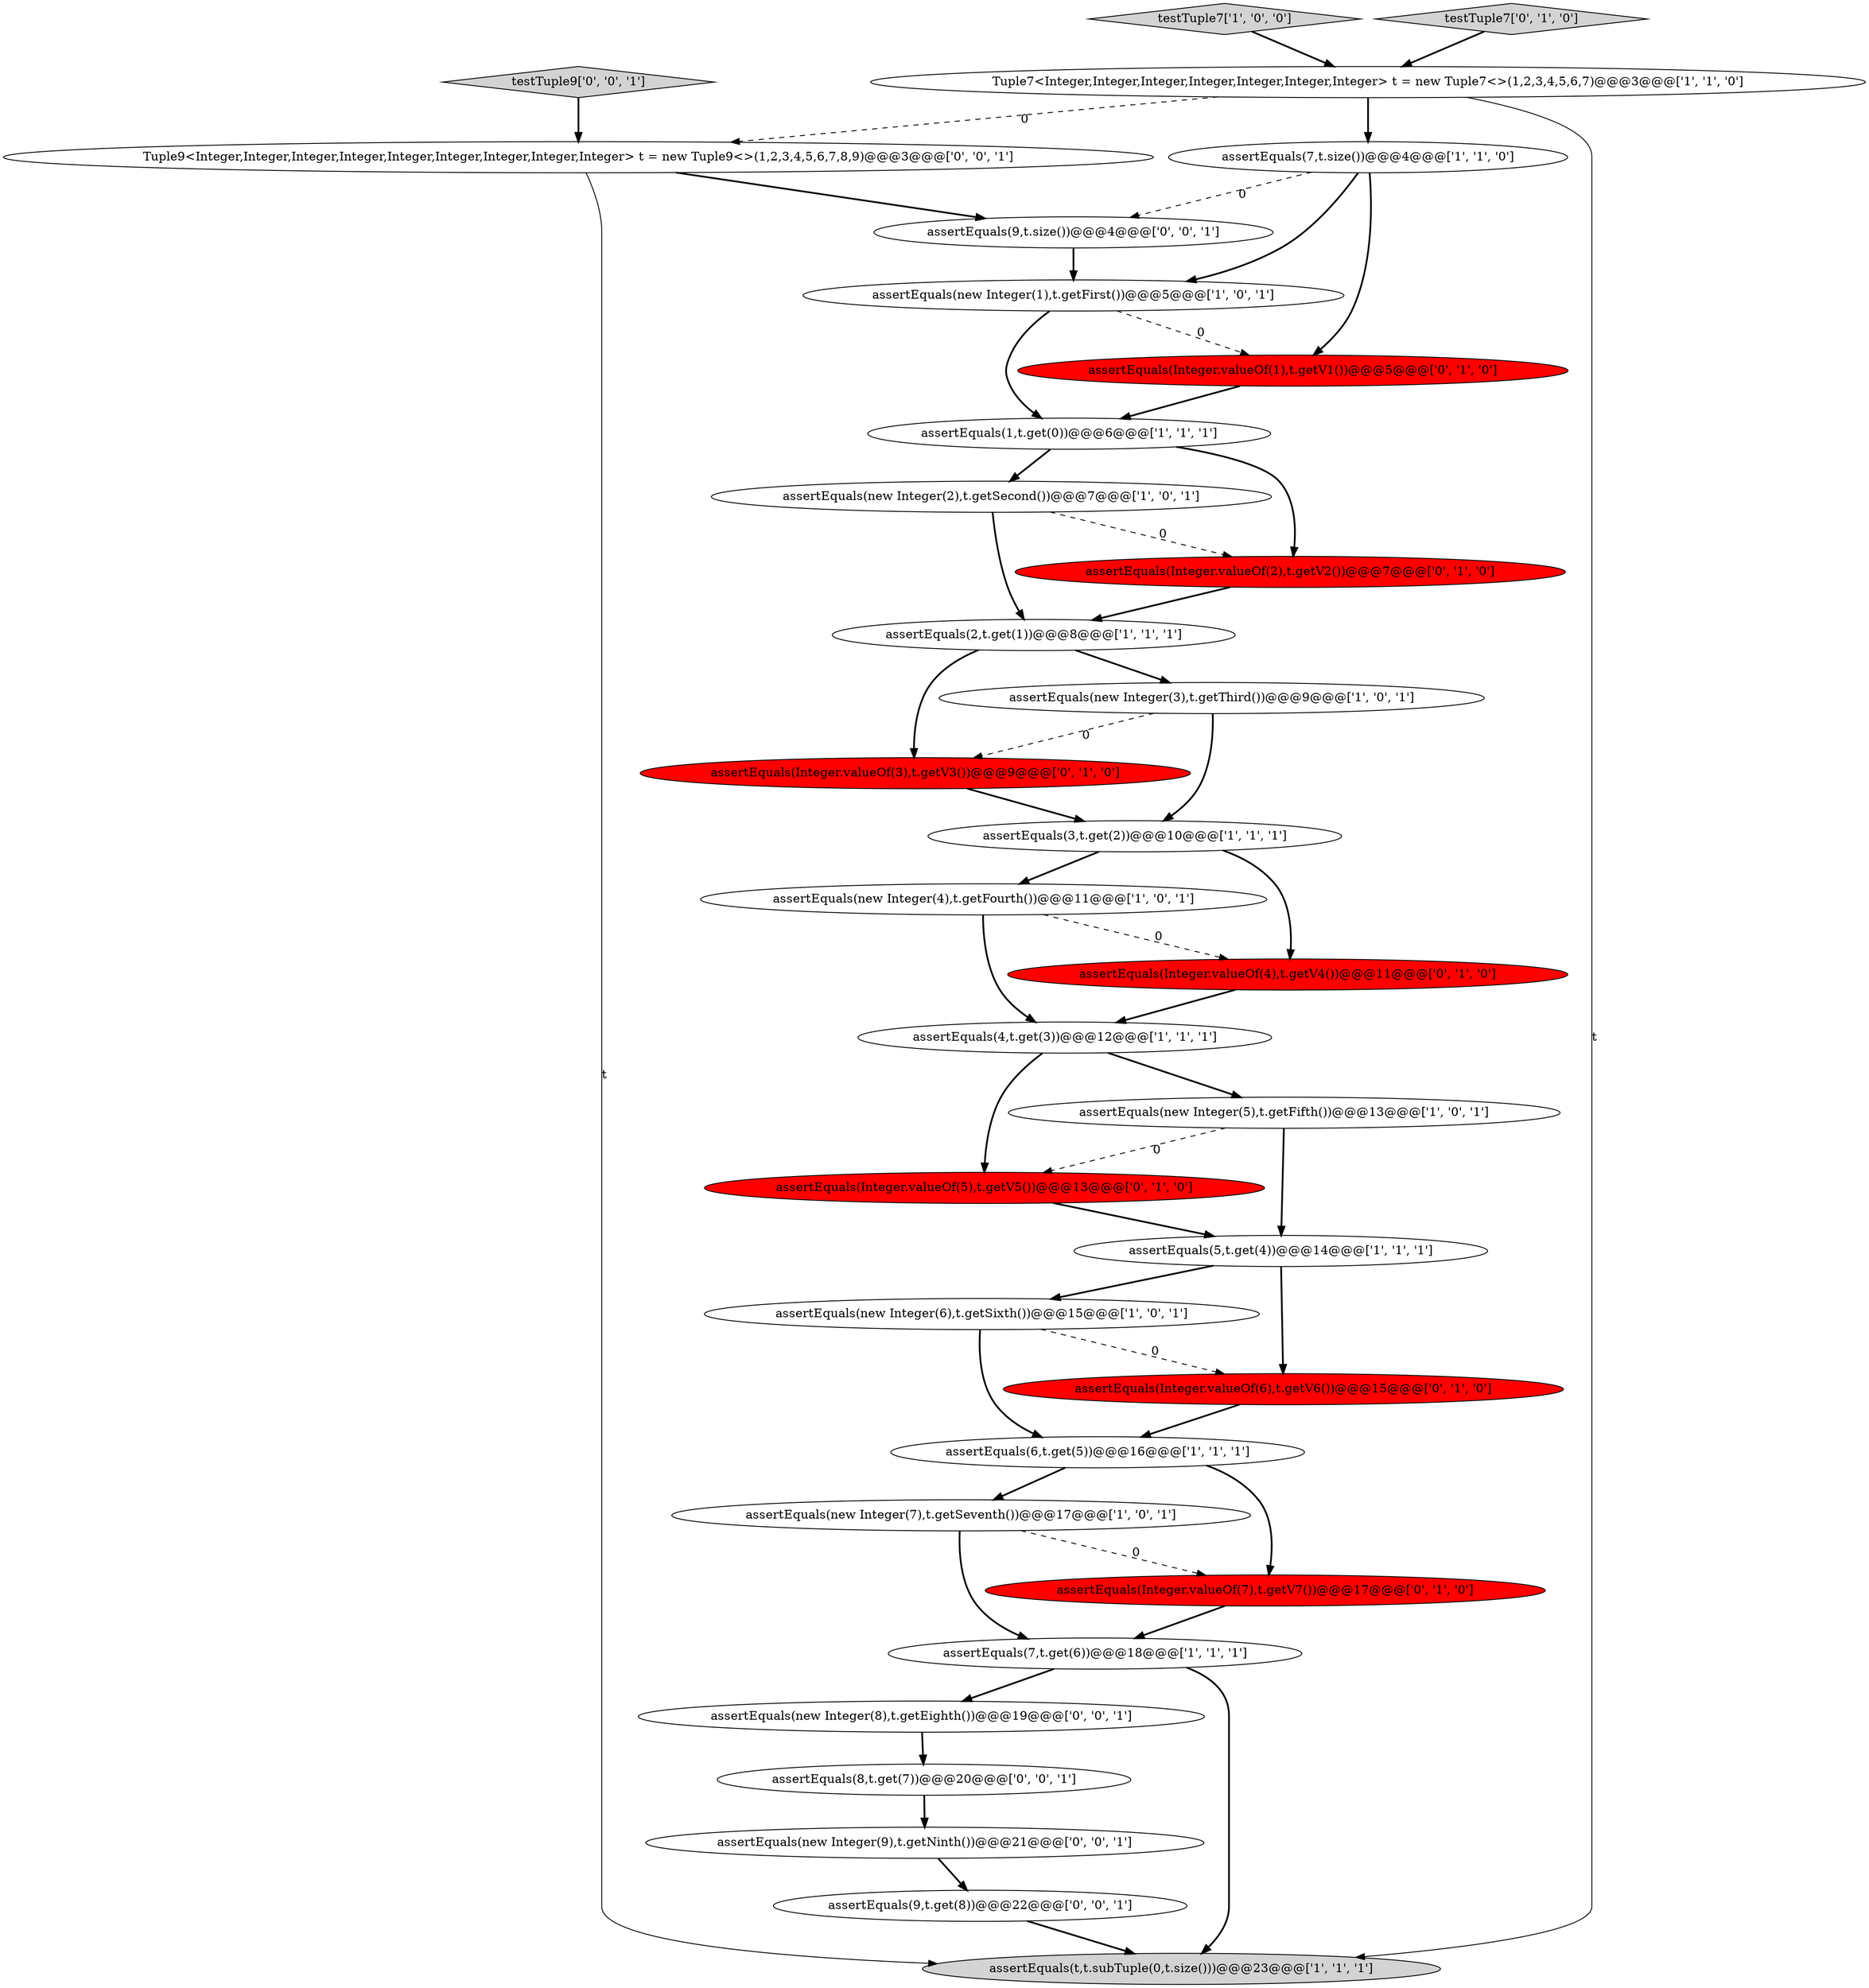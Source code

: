digraph {
13 [style = filled, label = "assertEquals(7,t.size())@@@4@@@['1', '1', '0']", fillcolor = white, shape = ellipse image = "AAA0AAABBB1BBB"];
32 [style = filled, label = "Tuple9<Integer,Integer,Integer,Integer,Integer,Integer,Integer,Integer,Integer> t = new Tuple9<>(1,2,3,4,5,6,7,8,9)@@@3@@@['0', '0', '1']", fillcolor = white, shape = ellipse image = "AAA0AAABBB3BBB"];
2 [style = filled, label = "assertEquals(2,t.get(1))@@@8@@@['1', '1', '1']", fillcolor = white, shape = ellipse image = "AAA0AAABBB1BBB"];
22 [style = filled, label = "assertEquals(Integer.valueOf(1),t.getV1())@@@5@@@['0', '1', '0']", fillcolor = red, shape = ellipse image = "AAA1AAABBB2BBB"];
6 [style = filled, label = "assertEquals(4,t.get(3))@@@12@@@['1', '1', '1']", fillcolor = white, shape = ellipse image = "AAA0AAABBB1BBB"];
16 [style = filled, label = "assertEquals(7,t.get(6))@@@18@@@['1', '1', '1']", fillcolor = white, shape = ellipse image = "AAA0AAABBB1BBB"];
19 [style = filled, label = "assertEquals(Integer.valueOf(3),t.getV3())@@@9@@@['0', '1', '0']", fillcolor = red, shape = ellipse image = "AAA1AAABBB2BBB"];
5 [style = filled, label = "Tuple7<Integer,Integer,Integer,Integer,Integer,Integer,Integer> t = new Tuple7<>(1,2,3,4,5,6,7)@@@3@@@['1', '1', '0']", fillcolor = white, shape = ellipse image = "AAA0AAABBB1BBB"];
21 [style = filled, label = "assertEquals(Integer.valueOf(5),t.getV5())@@@13@@@['0', '1', '0']", fillcolor = red, shape = ellipse image = "AAA1AAABBB2BBB"];
28 [style = filled, label = "testTuple9['0', '0', '1']", fillcolor = lightgray, shape = diamond image = "AAA0AAABBB3BBB"];
31 [style = filled, label = "assertEquals(8,t.get(7))@@@20@@@['0', '0', '1']", fillcolor = white, shape = ellipse image = "AAA0AAABBB3BBB"];
15 [style = filled, label = "assertEquals(new Integer(3),t.getThird())@@@9@@@['1', '0', '1']", fillcolor = white, shape = ellipse image = "AAA0AAABBB1BBB"];
9 [style = filled, label = "assertEquals(new Integer(1),t.getFirst())@@@5@@@['1', '0', '1']", fillcolor = white, shape = ellipse image = "AAA0AAABBB1BBB"];
11 [style = filled, label = "assertEquals(new Integer(7),t.getSeventh())@@@17@@@['1', '0', '1']", fillcolor = white, shape = ellipse image = "AAA0AAABBB1BBB"];
24 [style = filled, label = "assertEquals(Integer.valueOf(4),t.getV4())@@@11@@@['0', '1', '0']", fillcolor = red, shape = ellipse image = "AAA1AAABBB2BBB"];
0 [style = filled, label = "assertEquals(5,t.get(4))@@@14@@@['1', '1', '1']", fillcolor = white, shape = ellipse image = "AAA0AAABBB1BBB"];
12 [style = filled, label = "assertEquals(new Integer(2),t.getSecond())@@@7@@@['1', '0', '1']", fillcolor = white, shape = ellipse image = "AAA0AAABBB1BBB"];
14 [style = filled, label = "testTuple7['1', '0', '0']", fillcolor = lightgray, shape = diamond image = "AAA0AAABBB1BBB"];
8 [style = filled, label = "assertEquals(new Integer(6),t.getSixth())@@@15@@@['1', '0', '1']", fillcolor = white, shape = ellipse image = "AAA0AAABBB1BBB"];
4 [style = filled, label = "assertEquals(new Integer(4),t.getFourth())@@@11@@@['1', '0', '1']", fillcolor = white, shape = ellipse image = "AAA0AAABBB1BBB"];
20 [style = filled, label = "assertEquals(Integer.valueOf(2),t.getV2())@@@7@@@['0', '1', '0']", fillcolor = red, shape = ellipse image = "AAA1AAABBB2BBB"];
29 [style = filled, label = "assertEquals(9,t.get(8))@@@22@@@['0', '0', '1']", fillcolor = white, shape = ellipse image = "AAA0AAABBB3BBB"];
26 [style = filled, label = "assertEquals(new Integer(8),t.getEighth())@@@19@@@['0', '0', '1']", fillcolor = white, shape = ellipse image = "AAA0AAABBB3BBB"];
17 [style = filled, label = "assertEquals(t,t.subTuple(0,t.size()))@@@23@@@['1', '1', '1']", fillcolor = lightgray, shape = ellipse image = "AAA0AAABBB1BBB"];
30 [style = filled, label = "assertEquals(new Integer(9),t.getNinth())@@@21@@@['0', '0', '1']", fillcolor = white, shape = ellipse image = "AAA0AAABBB3BBB"];
1 [style = filled, label = "assertEquals(6,t.get(5))@@@16@@@['1', '1', '1']", fillcolor = white, shape = ellipse image = "AAA0AAABBB1BBB"];
18 [style = filled, label = "assertEquals(Integer.valueOf(6),t.getV6())@@@15@@@['0', '1', '0']", fillcolor = red, shape = ellipse image = "AAA1AAABBB2BBB"];
3 [style = filled, label = "assertEquals(new Integer(5),t.getFifth())@@@13@@@['1', '0', '1']", fillcolor = white, shape = ellipse image = "AAA0AAABBB1BBB"];
27 [style = filled, label = "assertEquals(9,t.size())@@@4@@@['0', '0', '1']", fillcolor = white, shape = ellipse image = "AAA0AAABBB3BBB"];
10 [style = filled, label = "assertEquals(1,t.get(0))@@@6@@@['1', '1', '1']", fillcolor = white, shape = ellipse image = "AAA0AAABBB1BBB"];
7 [style = filled, label = "assertEquals(3,t.get(2))@@@10@@@['1', '1', '1']", fillcolor = white, shape = ellipse image = "AAA0AAABBB1BBB"];
23 [style = filled, label = "assertEquals(Integer.valueOf(7),t.getV7())@@@17@@@['0', '1', '0']", fillcolor = red, shape = ellipse image = "AAA1AAABBB2BBB"];
25 [style = filled, label = "testTuple7['0', '1', '0']", fillcolor = lightgray, shape = diamond image = "AAA0AAABBB2BBB"];
11->16 [style = bold, label=""];
6->3 [style = bold, label=""];
23->16 [style = bold, label=""];
10->20 [style = bold, label=""];
2->19 [style = bold, label=""];
29->17 [style = bold, label=""];
12->20 [style = dashed, label="0"];
15->7 [style = bold, label=""];
21->0 [style = bold, label=""];
3->21 [style = dashed, label="0"];
4->6 [style = bold, label=""];
6->21 [style = bold, label=""];
27->9 [style = bold, label=""];
16->26 [style = bold, label=""];
32->27 [style = bold, label=""];
9->22 [style = dashed, label="0"];
11->23 [style = dashed, label="0"];
15->19 [style = dashed, label="0"];
7->4 [style = bold, label=""];
9->10 [style = bold, label=""];
16->17 [style = bold, label=""];
30->29 [style = bold, label=""];
3->0 [style = bold, label=""];
1->23 [style = bold, label=""];
1->11 [style = bold, label=""];
28->32 [style = bold, label=""];
20->2 [style = bold, label=""];
8->1 [style = bold, label=""];
5->32 [style = dashed, label="0"];
12->2 [style = bold, label=""];
7->24 [style = bold, label=""];
26->31 [style = bold, label=""];
13->27 [style = dashed, label="0"];
18->1 [style = bold, label=""];
10->12 [style = bold, label=""];
5->13 [style = bold, label=""];
2->15 [style = bold, label=""];
31->30 [style = bold, label=""];
0->8 [style = bold, label=""];
22->10 [style = bold, label=""];
5->17 [style = solid, label="t"];
32->17 [style = solid, label="t"];
0->18 [style = bold, label=""];
25->5 [style = bold, label=""];
8->18 [style = dashed, label="0"];
13->9 [style = bold, label=""];
13->22 [style = bold, label=""];
4->24 [style = dashed, label="0"];
24->6 [style = bold, label=""];
19->7 [style = bold, label=""];
14->5 [style = bold, label=""];
}
